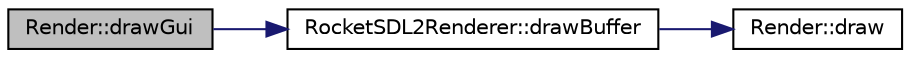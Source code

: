 digraph G
{
  edge [fontname="Helvetica",fontsize="10",labelfontname="Helvetica",labelfontsize="10"];
  node [fontname="Helvetica",fontsize="10",shape=record];
  rankdir="LR";
  Node1 [label="Render::drawGui",height=0.2,width=0.4,color="black", fillcolor="grey75", style="filled" fontcolor="black"];
  Node1 -> Node2 [color="midnightblue",fontsize="10",style="solid",fontname="Helvetica"];
  Node2 [label="RocketSDL2Renderer::drawBuffer",height=0.2,width=0.4,color="black", fillcolor="white", style="filled",URL="$class_rocket_s_d_l2_renderer.html#a4d590e7958e63257934ec4a23c33750f"];
  Node2 -> Node3 [color="midnightblue",fontsize="10",style="solid",fontname="Helvetica"];
  Node3 [label="Render::draw",height=0.2,width=0.4,color="black", fillcolor="white", style="filled",URL="$namespace_render.html#a7087bcd1e1950ec6ef28ff4897018fd9"];
}
